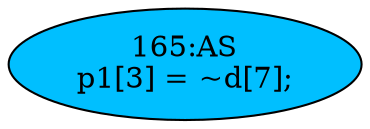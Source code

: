 strict digraph "" {
	node [label="\N"];
	"165:AS"	 [ast="<pyverilog.vparser.ast.Assign object at 0x7f40783b45d0>",
		def_var="['p1']",
		fillcolor=deepskyblue,
		label="165:AS
p1[3] = ~d[7];",
		statements="[]",
		style=filled,
		typ=Assign,
		use_var="['d']"];
}
